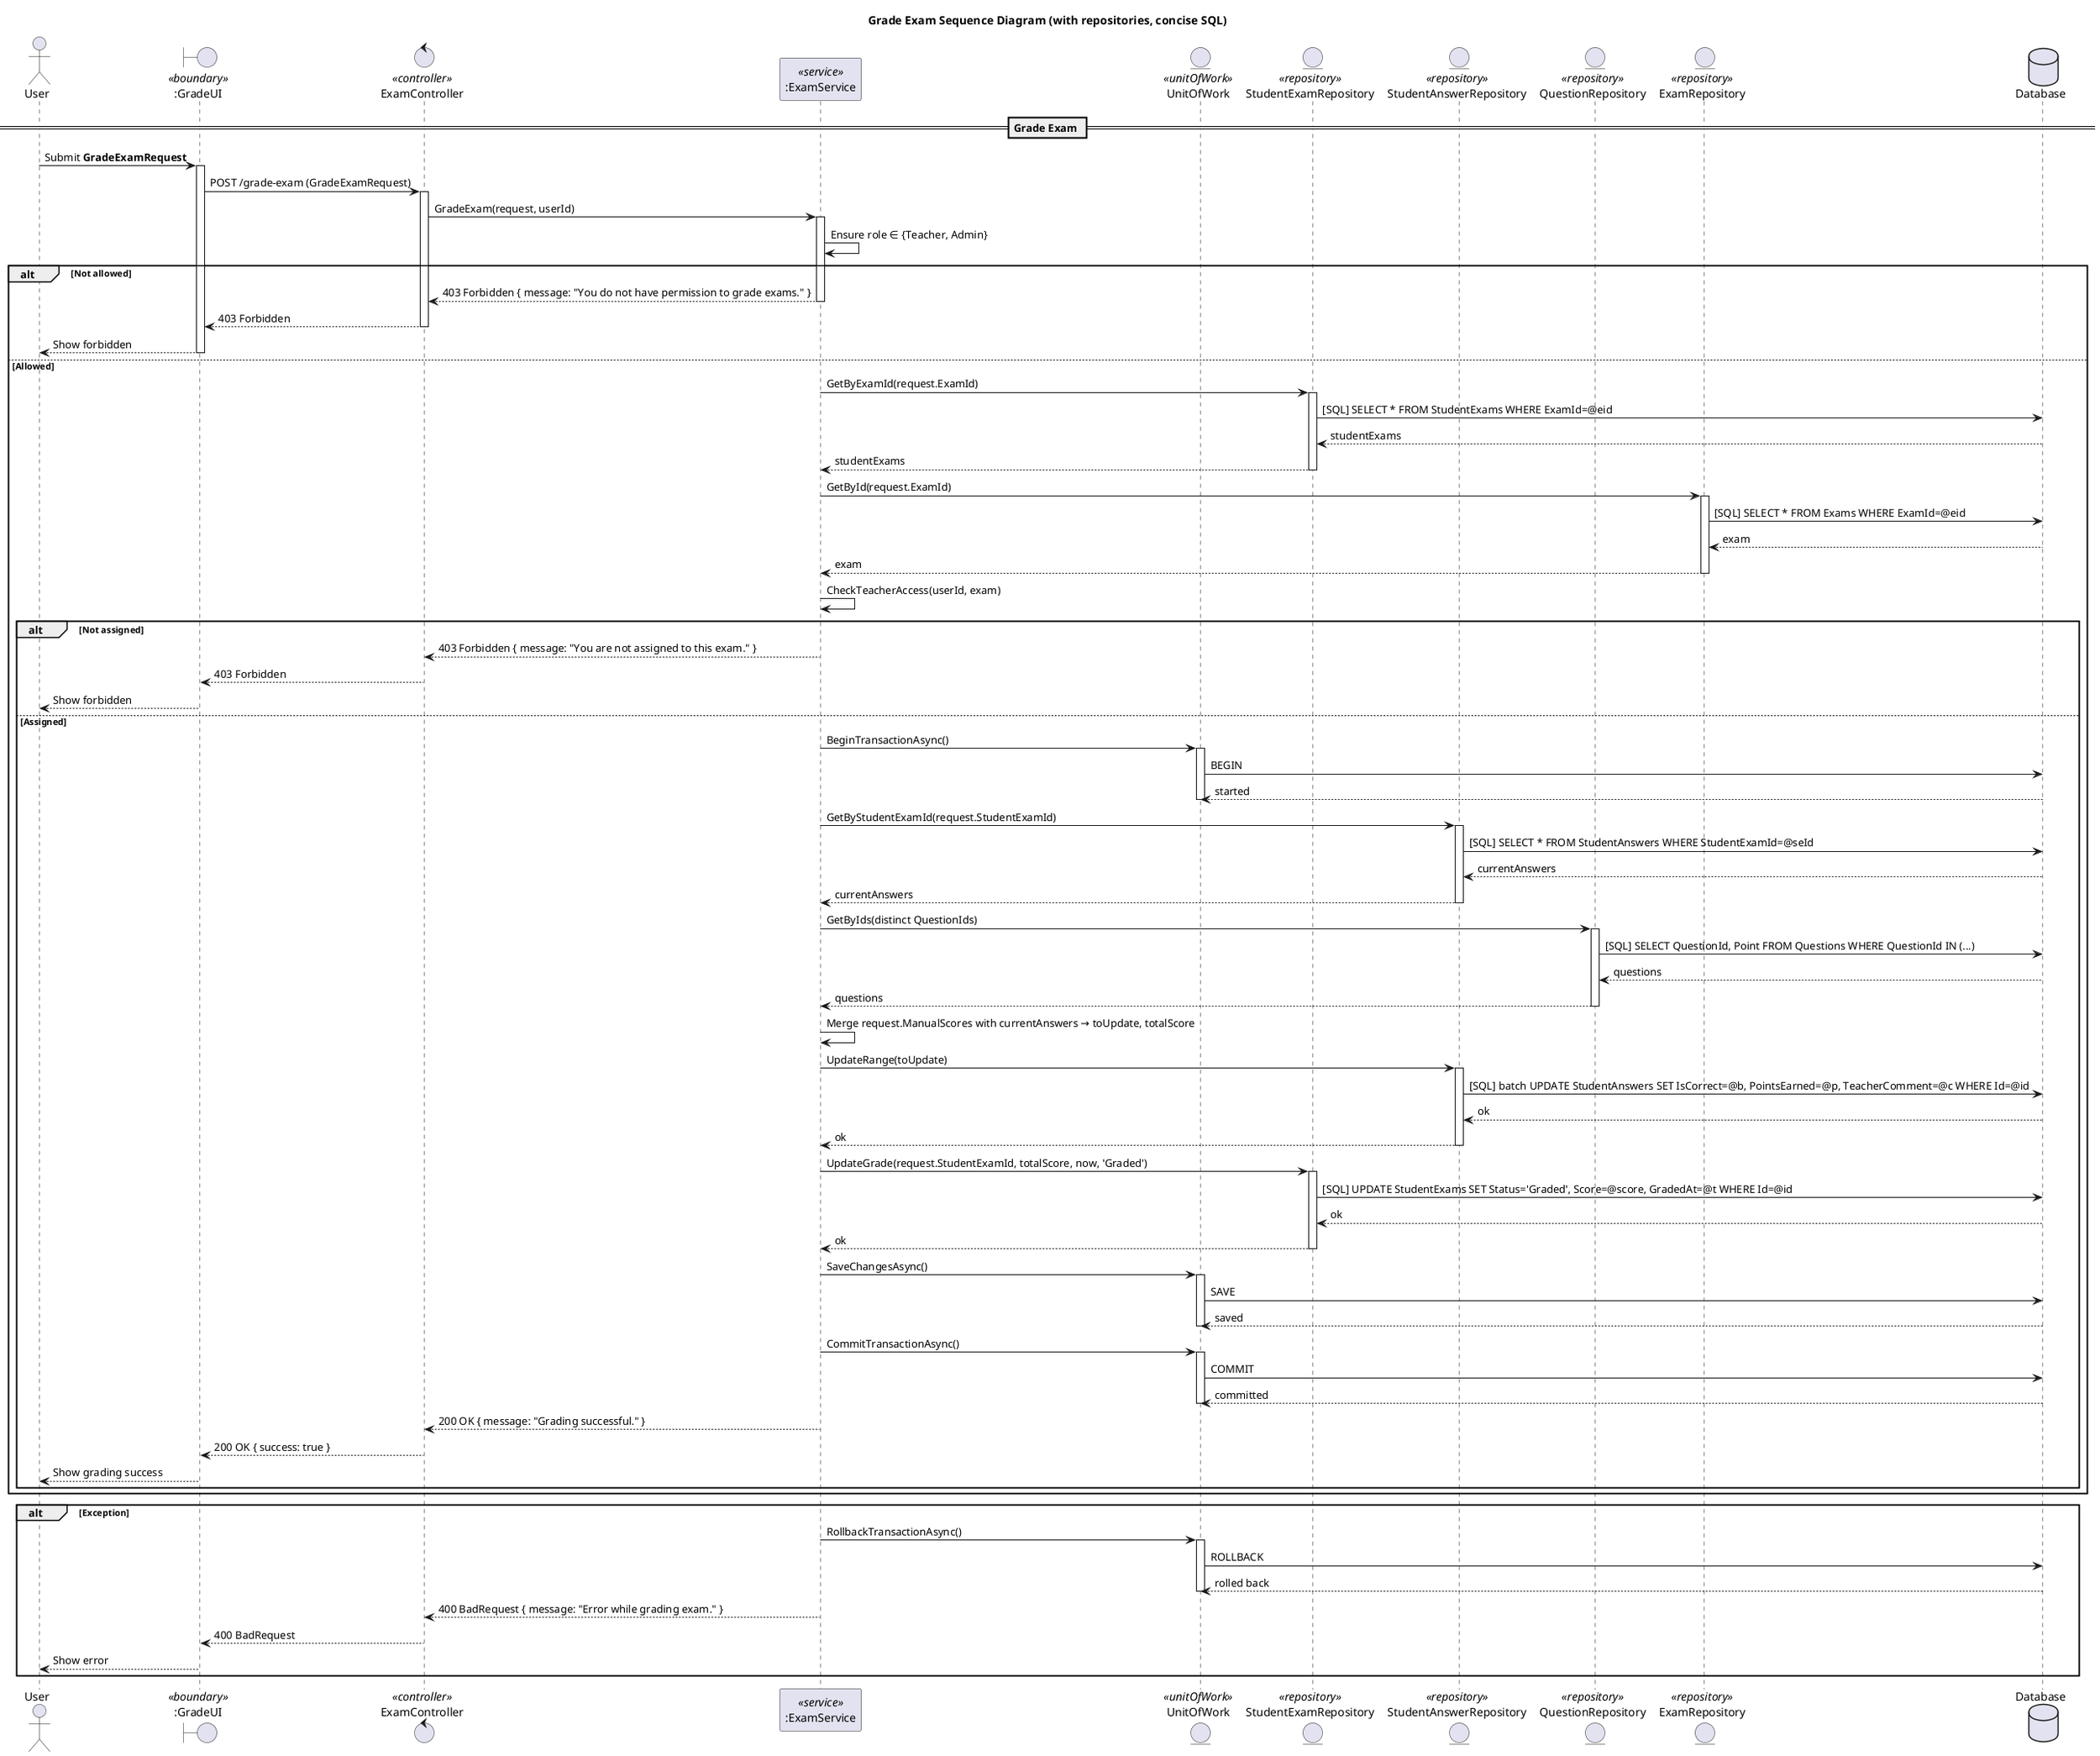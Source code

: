 @startuml
title Grade Exam Sequence Diagram (with repositories, concise SQL)

actor "User" as Client
boundary ":GradeUI" as UI <<boundary>>
control "ExamController" as Controller <<controller>>
participant ":ExamService" as Service <<service>>
entity "UnitOfWork" as UoW <<unitOfWork>>

entity "StudentExamRepository" as StuExamRepo <<repository>>
entity "StudentAnswerRepository" as AnswerRepo <<repository>>
entity "QuestionRepository" as QRepo <<repository>>
entity "ExamRepository" as ExamRepo <<repository>>

database "Database" as DB

== Grade Exam ==
Client -> UI: Submit **GradeExamRequest**
activate UI
UI -> Controller: POST /grade-exam (GradeExamRequest)
activate Controller
Controller -> Service: GradeExam(request, userId)
activate Service

' --- Authorization (Teacher/Admin only) ---
Service -> Service: Ensure role ∈ {Teacher, Admin}
alt Not allowed
  Service --> Controller: 403 Forbidden { message: "You do not have permission to grade exams." }
  deactivate Service
  Controller --> UI: 403 Forbidden
  deactivate Controller
  UI --> Client: Show forbidden
  deactivate UI
else Allowed
  ' --- Load StudentExam to grade ---
  Service -> StuExamRepo: GetByExamId(request.ExamId)
  activate StuExamRepo
  StuExamRepo -> DB: [SQL] SELECT * FROM StudentExams WHERE ExamId=@eid
  DB --> StuExamRepo: studentExams
  StuExamRepo --> Service: studentExams
  deactivate StuExamRepo

  ' (optional) verify teacher is assigned to this exam
  Service -> ExamRepo: GetById(request.ExamId)
  activate ExamRepo
  ExamRepo -> DB: [SQL] SELECT * FROM Exams WHERE ExamId=@eid
  DB --> ExamRepo: exam
  ExamRepo --> Service: exam
  deactivate ExamRepo
  Service -> Service: CheckTeacherAccess(userId, exam)

  alt Not assigned
    Service --> Controller: 403 Forbidden { message: "You are not assigned to this exam." }
    deactivate Service
    Controller --> UI: 403 Forbidden
    deactivate Controller
    UI --> Client: Show forbidden
    deactivate UI
  else Assigned
    ' --- Begin transaction ---
    Service -> UoW: BeginTransactionAsync()
    activate UoW
    UoW -> DB: BEGIN
    DB --> UoW: started
    deactivate UoW

    ' --- Get answers to update (batch) ---
    Service -> AnswerRepo: GetByStudentExamId(request.StudentExamId)
    activate AnswerRepo
    AnswerRepo -> DB: [SQL] SELECT * FROM StudentAnswers WHERE StudentExamId=@seId
    DB --> AnswerRepo: currentAnswers
    AnswerRepo --> Service: currentAnswers
    deactivate AnswerRepo

    ' --- (optional) get question info for validation ---
    Service -> QRepo: GetByIds(distinct QuestionIds)
    activate QRepo
    QRepo -> DB: [SQL] SELECT QuestionId, Point FROM Questions WHERE QuestionId IN (...)
    DB --> QRepo: questions
    QRepo --> Service: questions
    deactivate QRepo

    ' --- Compute grading, build updates ---
    Service -> Service: Merge request.ManualScores with currentAnswers → toUpdate, totalScore

    ' --- Persist answers (batch update) ---
    Service -> AnswerRepo: UpdateRange(toUpdate)
    activate AnswerRepo
    AnswerRepo -> DB: [SQL] batch UPDATE StudentAnswers SET IsCorrect=@b, PointsEarned=@p, TeacherComment=@c WHERE Id=@id
    DB --> AnswerRepo: ok
    AnswerRepo --> Service: ok
    deactivate AnswerRepo

    ' --- Update StudentExam summary ---
    Service -> StuExamRepo: UpdateGrade(request.StudentExamId, totalScore, now, 'Graded')
    activate StuExamRepo
    StuExamRepo -> DB: [SQL] UPDATE StudentExams SET Status='Graded', Score=@score, GradedAt=@t WHERE Id=@id
    DB --> StuExamRepo: ok
    StuExamRepo --> Service: ok
    deactivate StuExamRepo

    ' --- Save & Commit ---
    Service -> UoW: SaveChangesAsync()
    activate UoW
    UoW -> DB: SAVE
    DB --> UoW: saved
    deactivate UoW

    Service -> UoW: CommitTransactionAsync()
    activate UoW
    UoW -> DB: COMMIT
    DB --> UoW: committed
    deactivate UoW

    Service --> Controller: 200 OK { message: "Grading successful." }
    deactivate Service
    Controller --> UI: 200 OK { success: true }
    deactivate Controller
    UI --> Client: Show grading success
    deactivate UI
  end alt
end alt

' --- Failure path / exception ---
alt Exception
  Service -> UoW: RollbackTransactionAsync()
  activate UoW
  UoW -> DB: ROLLBACK
  DB --> UoW: rolled back
  deactivate UoW
  Service --> Controller: 400 BadRequest { message: "Error while grading exam." }
  deactivate Service
  Controller --> UI: 400 BadRequest
  deactivate Controller
  UI --> Client: Show error
  deactivate UI
end alt
@enduml
